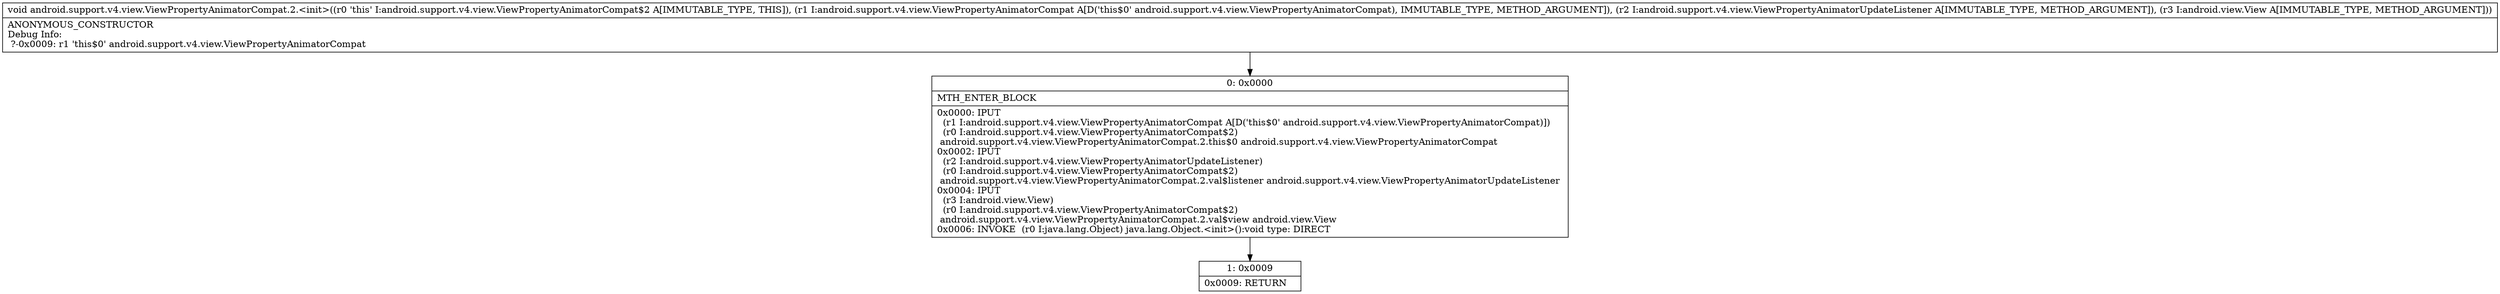 digraph "CFG forandroid.support.v4.view.ViewPropertyAnimatorCompat.2.\<init\>(Landroid\/support\/v4\/view\/ViewPropertyAnimatorCompat;Landroid\/support\/v4\/view\/ViewPropertyAnimatorUpdateListener;Landroid\/view\/View;)V" {
Node_0 [shape=record,label="{0\:\ 0x0000|MTH_ENTER_BLOCK\l|0x0000: IPUT  \l  (r1 I:android.support.v4.view.ViewPropertyAnimatorCompat A[D('this$0' android.support.v4.view.ViewPropertyAnimatorCompat)])\l  (r0 I:android.support.v4.view.ViewPropertyAnimatorCompat$2)\l android.support.v4.view.ViewPropertyAnimatorCompat.2.this$0 android.support.v4.view.ViewPropertyAnimatorCompat \l0x0002: IPUT  \l  (r2 I:android.support.v4.view.ViewPropertyAnimatorUpdateListener)\l  (r0 I:android.support.v4.view.ViewPropertyAnimatorCompat$2)\l android.support.v4.view.ViewPropertyAnimatorCompat.2.val$listener android.support.v4.view.ViewPropertyAnimatorUpdateListener \l0x0004: IPUT  \l  (r3 I:android.view.View)\l  (r0 I:android.support.v4.view.ViewPropertyAnimatorCompat$2)\l android.support.v4.view.ViewPropertyAnimatorCompat.2.val$view android.view.View \l0x0006: INVOKE  (r0 I:java.lang.Object) java.lang.Object.\<init\>():void type: DIRECT \l}"];
Node_1 [shape=record,label="{1\:\ 0x0009|0x0009: RETURN   \l}"];
MethodNode[shape=record,label="{void android.support.v4.view.ViewPropertyAnimatorCompat.2.\<init\>((r0 'this' I:android.support.v4.view.ViewPropertyAnimatorCompat$2 A[IMMUTABLE_TYPE, THIS]), (r1 I:android.support.v4.view.ViewPropertyAnimatorCompat A[D('this$0' android.support.v4.view.ViewPropertyAnimatorCompat), IMMUTABLE_TYPE, METHOD_ARGUMENT]), (r2 I:android.support.v4.view.ViewPropertyAnimatorUpdateListener A[IMMUTABLE_TYPE, METHOD_ARGUMENT]), (r3 I:android.view.View A[IMMUTABLE_TYPE, METHOD_ARGUMENT]))  | ANONYMOUS_CONSTRUCTOR\lDebug Info:\l  ?\-0x0009: r1 'this$0' android.support.v4.view.ViewPropertyAnimatorCompat\l}"];
MethodNode -> Node_0;
Node_0 -> Node_1;
}

